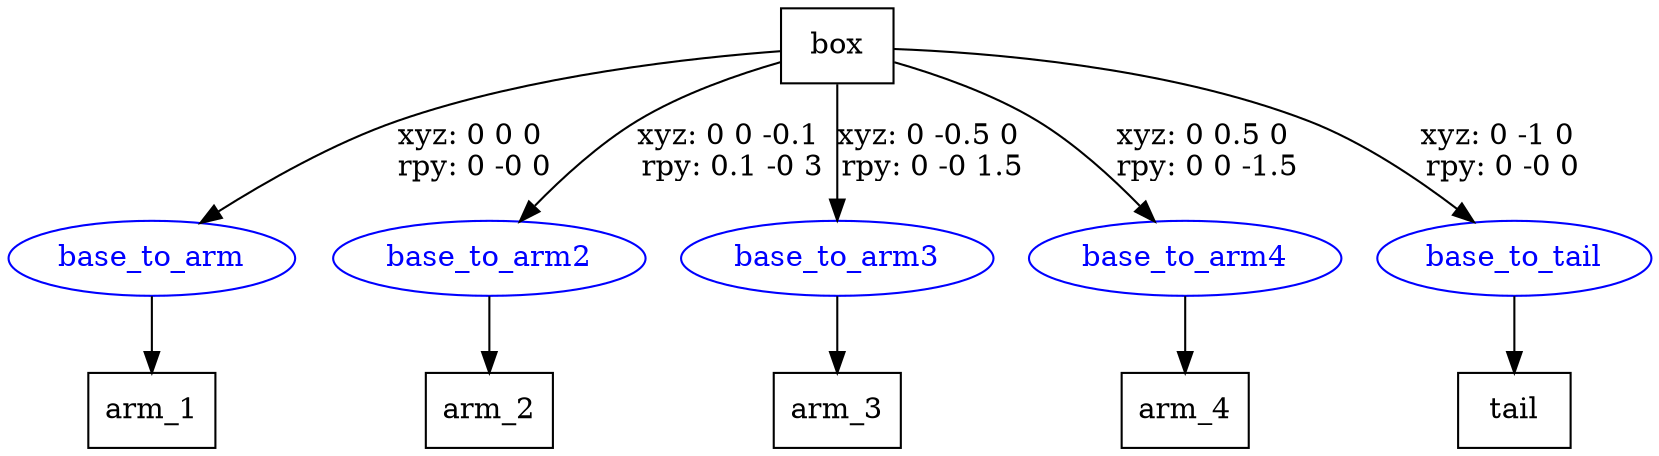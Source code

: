 digraph G {
node [shape=box];
"box" [label="box"];
"arm_1" [label="arm_1"];
"arm_2" [label="arm_2"];
"arm_3" [label="arm_3"];
"arm_4" [label="arm_4"];
"tail" [label="tail"];
node [shape=ellipse, color=blue, fontcolor=blue];
"box" -> "base_to_arm" [label="xyz: 0 0 0 \nrpy: 0 -0 0"]
"base_to_arm" -> "arm_1"
"box" -> "base_to_arm2" [label="xyz: 0 0 -0.1 \nrpy: 0.1 -0 3"]
"base_to_arm2" -> "arm_2"
"box" -> "base_to_arm3" [label="xyz: 0 -0.5 0 \nrpy: 0 -0 1.5"]
"base_to_arm3" -> "arm_3"
"box" -> "base_to_arm4" [label="xyz: 0 0.5 0 \nrpy: 0 0 -1.5"]
"base_to_arm4" -> "arm_4"
"box" -> "base_to_tail" [label="xyz: 0 -1 0 \nrpy: 0 -0 0"]
"base_to_tail" -> "tail"
}
